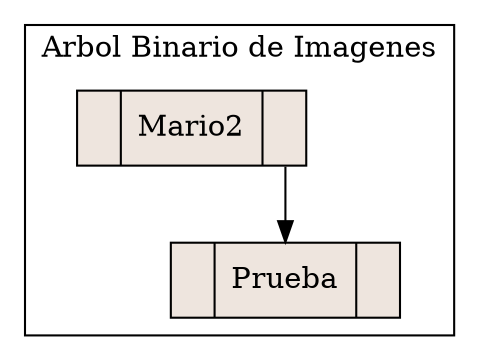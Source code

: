 digraph grafica{
rankdir=TB;
 subgraph cluster_0{
 label="Arbol Binario de Imagenes"; 
 node [shape = record, style=filled, fillcolor=seashell2];
nodoMario2 [ label = "<C0>|Mario2|<C1>"];
nodoPrueba [ label = "<C0>|Prueba|<C1>"];
nodoMario2:C1->nodoPrueba

}
}